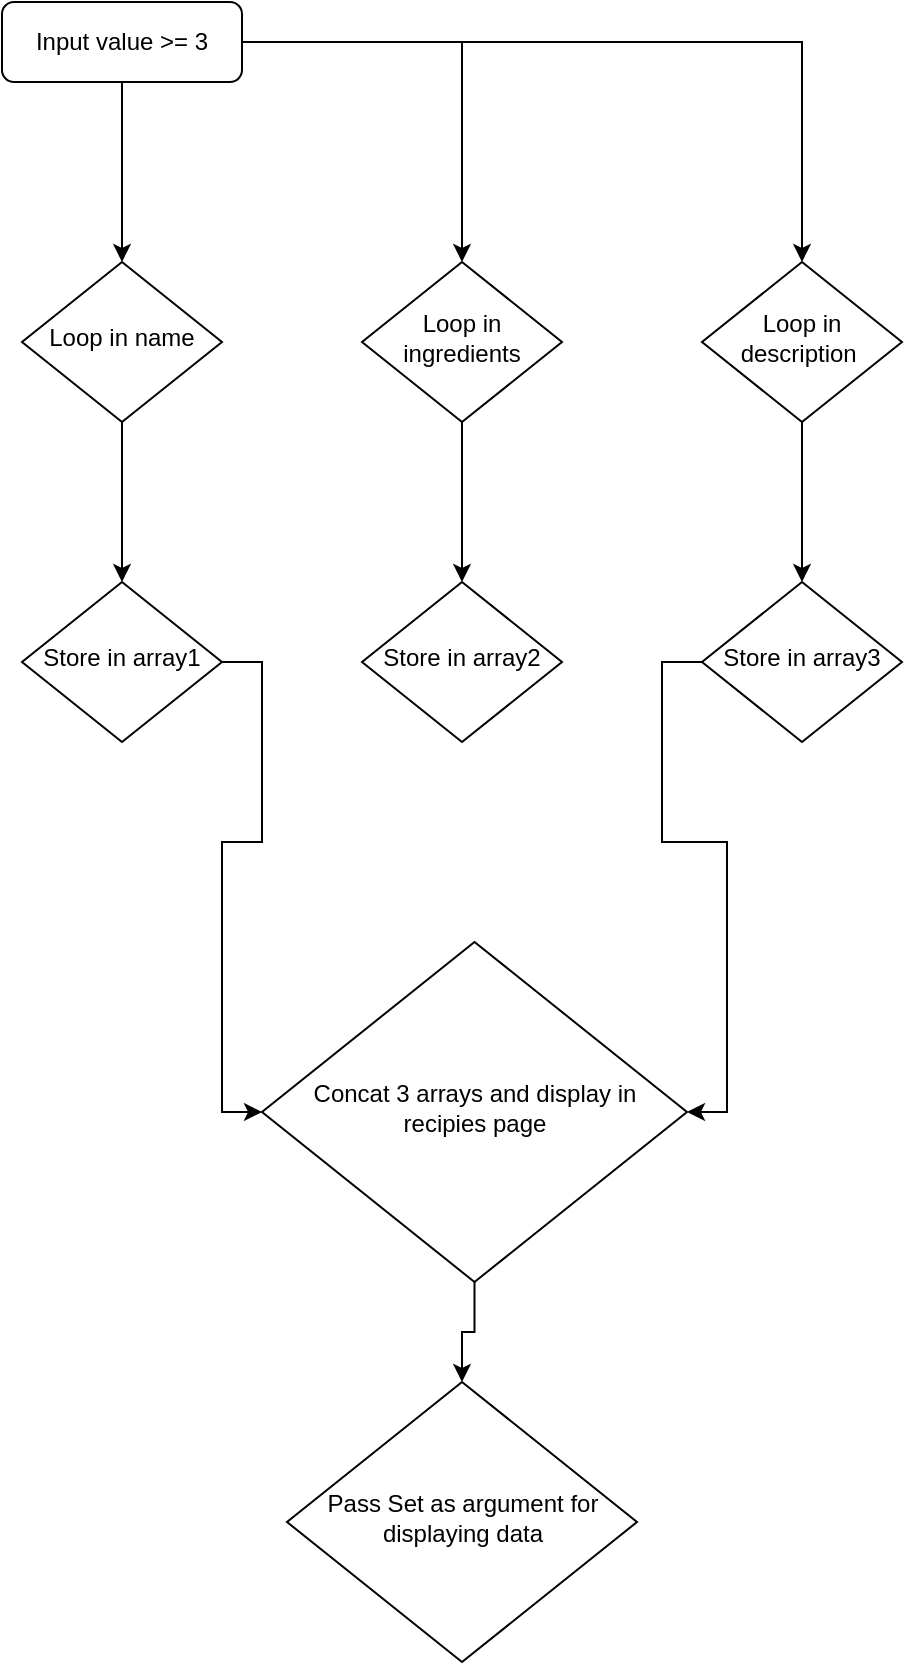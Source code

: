 <mxfile version="20.4.1" type="github">
  <diagram id="C5RBs43oDa-KdzZeNtuy" name="Page-1">
    <mxGraphModel dx="2062" dy="1122" grid="1" gridSize="10" guides="1" tooltips="1" connect="1" arrows="1" fold="1" page="1" pageScale="1" pageWidth="827" pageHeight="1169" math="0" shadow="0">
      <root>
        <mxCell id="WIyWlLk6GJQsqaUBKTNV-0" />
        <mxCell id="WIyWlLk6GJQsqaUBKTNV-1" parent="WIyWlLk6GJQsqaUBKTNV-0" />
        <mxCell id="e5wPWPKZ4iUeWJsk1OSt-7" style="edgeStyle=orthogonalEdgeStyle;rounded=0;orthogonalLoop=1;jettySize=auto;html=1;entryX=0.5;entryY=0;entryDx=0;entryDy=0;" parent="WIyWlLk6GJQsqaUBKTNV-1" source="WIyWlLk6GJQsqaUBKTNV-3" target="WIyWlLk6GJQsqaUBKTNV-10" edge="1">
          <mxGeometry relative="1" as="geometry" />
        </mxCell>
        <mxCell id="e5wPWPKZ4iUeWJsk1OSt-8" style="edgeStyle=orthogonalEdgeStyle;rounded=0;orthogonalLoop=1;jettySize=auto;html=1;" parent="WIyWlLk6GJQsqaUBKTNV-1" source="WIyWlLk6GJQsqaUBKTNV-3" target="e5wPWPKZ4iUeWJsk1OSt-0" edge="1">
          <mxGeometry relative="1" as="geometry" />
        </mxCell>
        <mxCell id="e5wPWPKZ4iUeWJsk1OSt-9" value="" style="edgeStyle=orthogonalEdgeStyle;rounded=0;orthogonalLoop=1;jettySize=auto;html=1;" parent="WIyWlLk6GJQsqaUBKTNV-1" source="WIyWlLk6GJQsqaUBKTNV-3" target="WIyWlLk6GJQsqaUBKTNV-6" edge="1">
          <mxGeometry relative="1" as="geometry" />
        </mxCell>
        <mxCell id="WIyWlLk6GJQsqaUBKTNV-3" value="Input value &amp;gt;= 3" style="rounded=1;whiteSpace=wrap;html=1;fontSize=12;glass=0;strokeWidth=1;shadow=0;" parent="WIyWlLk6GJQsqaUBKTNV-1" vertex="1">
          <mxGeometry x="160" y="40" width="120" height="40" as="geometry" />
        </mxCell>
        <mxCell id="e5wPWPKZ4iUeWJsk1OSt-11" value="" style="edgeStyle=orthogonalEdgeStyle;rounded=0;orthogonalLoop=1;jettySize=auto;html=1;" parent="WIyWlLk6GJQsqaUBKTNV-1" source="WIyWlLk6GJQsqaUBKTNV-6" target="e5wPWPKZ4iUeWJsk1OSt-10" edge="1">
          <mxGeometry relative="1" as="geometry" />
        </mxCell>
        <mxCell id="WIyWlLk6GJQsqaUBKTNV-6" value="Loop in name" style="rhombus;whiteSpace=wrap;html=1;shadow=0;fontFamily=Helvetica;fontSize=12;align=center;strokeWidth=1;spacing=6;spacingTop=-4;" parent="WIyWlLk6GJQsqaUBKTNV-1" vertex="1">
          <mxGeometry x="170" y="170" width="100" height="80" as="geometry" />
        </mxCell>
        <mxCell id="e5wPWPKZ4iUeWJsk1OSt-13" value="" style="edgeStyle=orthogonalEdgeStyle;rounded=0;orthogonalLoop=1;jettySize=auto;html=1;" parent="WIyWlLk6GJQsqaUBKTNV-1" source="WIyWlLk6GJQsqaUBKTNV-10" target="e5wPWPKZ4iUeWJsk1OSt-12" edge="1">
          <mxGeometry relative="1" as="geometry" />
        </mxCell>
        <mxCell id="WIyWlLk6GJQsqaUBKTNV-10" value="Loop in ingredients" style="rhombus;whiteSpace=wrap;html=1;shadow=0;fontFamily=Helvetica;fontSize=12;align=center;strokeWidth=1;spacing=6;spacingTop=-4;" parent="WIyWlLk6GJQsqaUBKTNV-1" vertex="1">
          <mxGeometry x="340" y="170" width="100" height="80" as="geometry" />
        </mxCell>
        <mxCell id="e5wPWPKZ4iUeWJsk1OSt-15" value="" style="edgeStyle=orthogonalEdgeStyle;rounded=0;orthogonalLoop=1;jettySize=auto;html=1;" parent="WIyWlLk6GJQsqaUBKTNV-1" source="e5wPWPKZ4iUeWJsk1OSt-0" target="e5wPWPKZ4iUeWJsk1OSt-14" edge="1">
          <mxGeometry relative="1" as="geometry" />
        </mxCell>
        <mxCell id="e5wPWPKZ4iUeWJsk1OSt-0" value="Loop in description&amp;nbsp;" style="rhombus;whiteSpace=wrap;html=1;shadow=0;fontFamily=Helvetica;fontSize=12;align=center;strokeWidth=1;spacing=6;spacingTop=-4;" parent="WIyWlLk6GJQsqaUBKTNV-1" vertex="1">
          <mxGeometry x="510" y="170" width="100" height="80" as="geometry" />
        </mxCell>
        <mxCell id="e5wPWPKZ4iUeWJsk1OSt-20" style="edgeStyle=orthogonalEdgeStyle;rounded=0;orthogonalLoop=1;jettySize=auto;html=1;entryX=0;entryY=0.5;entryDx=0;entryDy=0;" parent="WIyWlLk6GJQsqaUBKTNV-1" source="e5wPWPKZ4iUeWJsk1OSt-10" target="e5wPWPKZ4iUeWJsk1OSt-16" edge="1">
          <mxGeometry relative="1" as="geometry" />
        </mxCell>
        <mxCell id="e5wPWPKZ4iUeWJsk1OSt-10" value="Store in array1" style="rhombus;whiteSpace=wrap;html=1;shadow=0;fontFamily=Helvetica;fontSize=12;align=center;strokeWidth=1;spacing=6;spacingTop=-4;" parent="WIyWlLk6GJQsqaUBKTNV-1" vertex="1">
          <mxGeometry x="170" y="330" width="100" height="80" as="geometry" />
        </mxCell>
        <mxCell id="e5wPWPKZ4iUeWJsk1OSt-12" value="Store in array2" style="rhombus;whiteSpace=wrap;html=1;shadow=0;fontFamily=Helvetica;fontSize=12;align=center;strokeWidth=1;spacing=6;spacingTop=-4;" parent="WIyWlLk6GJQsqaUBKTNV-1" vertex="1">
          <mxGeometry x="340" y="330" width="100" height="80" as="geometry" />
        </mxCell>
        <mxCell id="e5wPWPKZ4iUeWJsk1OSt-19" style="edgeStyle=orthogonalEdgeStyle;rounded=0;orthogonalLoop=1;jettySize=auto;html=1;entryX=1;entryY=0.5;entryDx=0;entryDy=0;" parent="WIyWlLk6GJQsqaUBKTNV-1" source="e5wPWPKZ4iUeWJsk1OSt-14" target="e5wPWPKZ4iUeWJsk1OSt-16" edge="1">
          <mxGeometry relative="1" as="geometry" />
        </mxCell>
        <mxCell id="e5wPWPKZ4iUeWJsk1OSt-14" value="Store in array3" style="rhombus;whiteSpace=wrap;html=1;shadow=0;fontFamily=Helvetica;fontSize=12;align=center;strokeWidth=1;spacing=6;spacingTop=-4;" parent="WIyWlLk6GJQsqaUBKTNV-1" vertex="1">
          <mxGeometry x="510" y="330" width="100" height="80" as="geometry" />
        </mxCell>
        <mxCell id="e5wPWPKZ4iUeWJsk1OSt-22" value="" style="edgeStyle=orthogonalEdgeStyle;rounded=0;orthogonalLoop=1;jettySize=auto;html=1;" parent="WIyWlLk6GJQsqaUBKTNV-1" source="e5wPWPKZ4iUeWJsk1OSt-16" target="e5wPWPKZ4iUeWJsk1OSt-21" edge="1">
          <mxGeometry relative="1" as="geometry" />
        </mxCell>
        <mxCell id="e5wPWPKZ4iUeWJsk1OSt-16" value="Concat 3 arrays and display in recipies page" style="rhombus;whiteSpace=wrap;html=1;shadow=0;fontFamily=Helvetica;fontSize=12;align=center;strokeWidth=1;spacing=6;spacingTop=-4;" parent="WIyWlLk6GJQsqaUBKTNV-1" vertex="1">
          <mxGeometry x="290" y="510" width="212.5" height="170" as="geometry" />
        </mxCell>
        <mxCell id="e5wPWPKZ4iUeWJsk1OSt-21" value="Pass Set as argument for displaying data" style="rhombus;whiteSpace=wrap;html=1;shadow=0;fontFamily=Helvetica;fontSize=12;align=center;strokeWidth=1;spacing=6;spacingTop=-4;" parent="WIyWlLk6GJQsqaUBKTNV-1" vertex="1">
          <mxGeometry x="302.5" y="730" width="175" height="140" as="geometry" />
        </mxCell>
      </root>
    </mxGraphModel>
  </diagram>
</mxfile>
